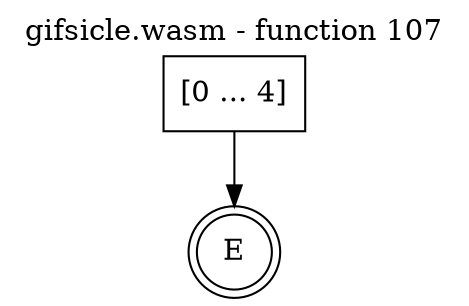 digraph finite_state_machine {
    label = "gifsicle.wasm - function 107"
    labelloc =  t
    labelfontsize = 16
    labelfontcolor = black
    labelfontname = "Helvetica"
    node [shape = doublecircle]; E ;
    node [shape = box];
    node [shape=box, color=black, style=solid] 0[label="[0 ... 4]"]
    0 -> E;
}
